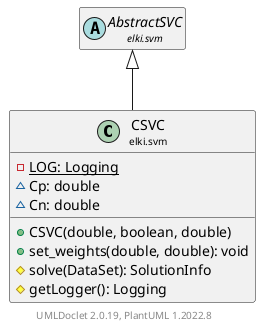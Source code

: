 @startuml
    remove .*\.(Instance|Par|Parameterizer|Factory)$
    set namespaceSeparator none
    hide empty fields
    hide empty methods

    class "<size:14>CSVC\n<size:10>elki.svm" as elki.svm.CSVC [[CSVC.html]] {
        {static} -LOG: Logging
        ~Cp: double
        ~Cn: double
        +CSVC(double, boolean, double)
        +set_weights(double, double): void
        #solve(DataSet): SolutionInfo
        #getLogger(): Logging
    }

    abstract class "<size:14>AbstractSVC\n<size:10>elki.svm" as elki.svm.AbstractSVC [[AbstractSVC.html]]

    elki.svm.AbstractSVC <|-- elki.svm.CSVC

    center footer UMLDoclet 2.0.19, PlantUML 1.2022.8
@enduml
